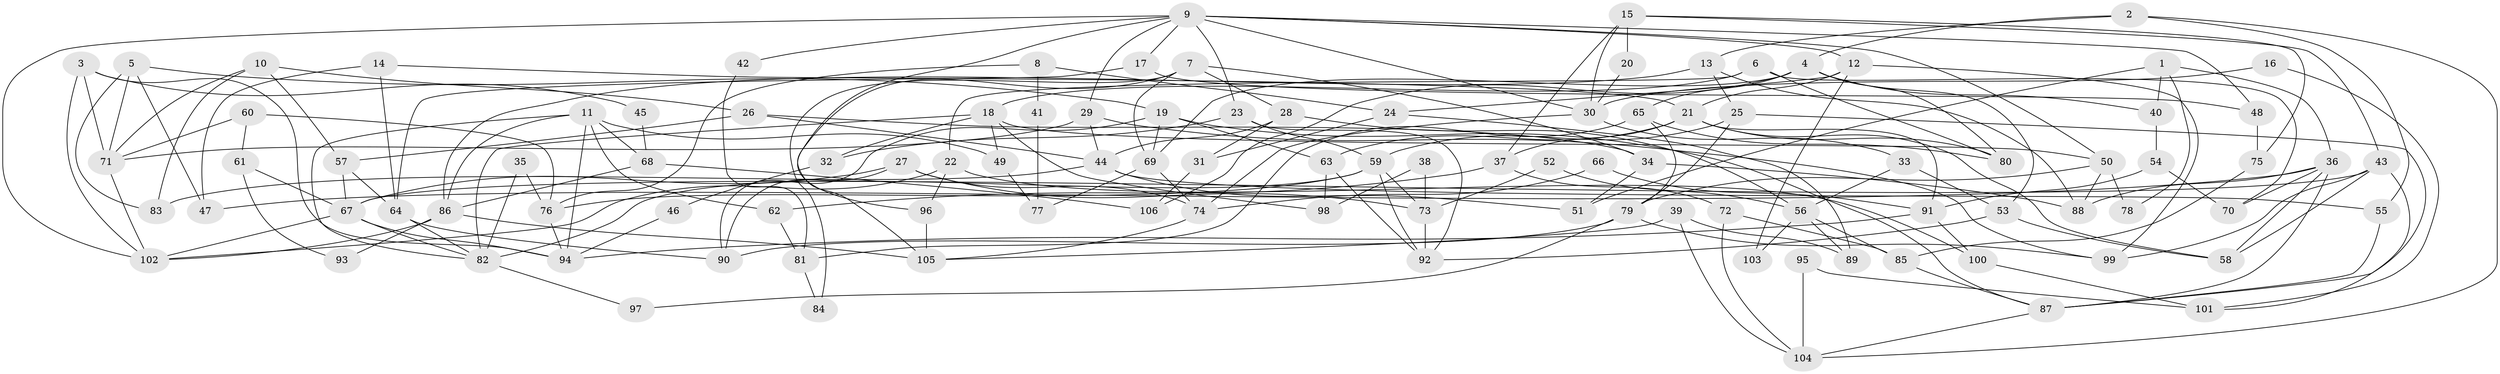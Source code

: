 // Generated by graph-tools (version 1.1) at 2025/50/03/09/25 03:50:13]
// undirected, 106 vertices, 212 edges
graph export_dot {
graph [start="1"]
  node [color=gray90,style=filled];
  1;
  2;
  3;
  4;
  5;
  6;
  7;
  8;
  9;
  10;
  11;
  12;
  13;
  14;
  15;
  16;
  17;
  18;
  19;
  20;
  21;
  22;
  23;
  24;
  25;
  26;
  27;
  28;
  29;
  30;
  31;
  32;
  33;
  34;
  35;
  36;
  37;
  38;
  39;
  40;
  41;
  42;
  43;
  44;
  45;
  46;
  47;
  48;
  49;
  50;
  51;
  52;
  53;
  54;
  55;
  56;
  57;
  58;
  59;
  60;
  61;
  62;
  63;
  64;
  65;
  66;
  67;
  68;
  69;
  70;
  71;
  72;
  73;
  74;
  75;
  76;
  77;
  78;
  79;
  80;
  81;
  82;
  83;
  84;
  85;
  86;
  87;
  88;
  89;
  90;
  91;
  92;
  93;
  94;
  95;
  96;
  97;
  98;
  99;
  100;
  101;
  102;
  103;
  104;
  105;
  106;
  1 -- 36;
  1 -- 51;
  1 -- 40;
  1 -- 78;
  2 -- 4;
  2 -- 13;
  2 -- 55;
  2 -- 104;
  3 -- 94;
  3 -- 102;
  3 -- 45;
  3 -- 71;
  4 -- 69;
  4 -- 80;
  4 -- 40;
  4 -- 53;
  4 -- 65;
  4 -- 106;
  5 -- 19;
  5 -- 71;
  5 -- 47;
  5 -- 83;
  6 -- 80;
  6 -- 18;
  6 -- 22;
  6 -- 70;
  7 -- 34;
  7 -- 105;
  7 -- 28;
  7 -- 69;
  7 -- 84;
  8 -- 76;
  8 -- 24;
  8 -- 41;
  9 -- 23;
  9 -- 12;
  9 -- 17;
  9 -- 29;
  9 -- 30;
  9 -- 42;
  9 -- 48;
  9 -- 50;
  9 -- 96;
  9 -- 102;
  10 -- 71;
  10 -- 57;
  10 -- 26;
  10 -- 83;
  11 -- 68;
  11 -- 82;
  11 -- 49;
  11 -- 62;
  11 -- 86;
  11 -- 94;
  12 -- 21;
  12 -- 99;
  12 -- 24;
  12 -- 103;
  13 -- 86;
  13 -- 88;
  13 -- 25;
  14 -- 21;
  14 -- 64;
  14 -- 47;
  15 -- 30;
  15 -- 43;
  15 -- 20;
  15 -- 37;
  15 -- 75;
  16 -- 101;
  16 -- 30;
  17 -- 64;
  17 -- 48;
  18 -- 82;
  18 -- 50;
  18 -- 32;
  18 -- 49;
  18 -- 98;
  19 -- 87;
  19 -- 90;
  19 -- 63;
  19 -- 69;
  20 -- 30;
  21 -- 91;
  21 -- 63;
  21 -- 37;
  21 -- 58;
  21 -- 80;
  22 -- 102;
  22 -- 96;
  22 -- 100;
  23 -- 59;
  23 -- 92;
  23 -- 32;
  24 -- 89;
  24 -- 31;
  25 -- 87;
  25 -- 59;
  25 -- 79;
  26 -- 44;
  26 -- 34;
  26 -- 57;
  27 -- 74;
  27 -- 73;
  27 -- 67;
  27 -- 90;
  28 -- 44;
  28 -- 31;
  28 -- 56;
  29 -- 44;
  29 -- 71;
  29 -- 99;
  30 -- 74;
  30 -- 33;
  31 -- 106;
  32 -- 46;
  33 -- 53;
  33 -- 56;
  34 -- 88;
  34 -- 51;
  35 -- 82;
  35 -- 76;
  36 -- 87;
  36 -- 47;
  36 -- 58;
  36 -- 70;
  36 -- 88;
  37 -- 62;
  37 -- 72;
  38 -- 73;
  38 -- 98;
  39 -- 105;
  39 -- 104;
  39 -- 89;
  40 -- 54;
  41 -- 77;
  42 -- 81;
  43 -- 58;
  43 -- 67;
  43 -- 99;
  43 -- 101;
  44 -- 83;
  44 -- 55;
  44 -- 51;
  45 -- 68;
  46 -- 94;
  48 -- 75;
  49 -- 77;
  50 -- 79;
  50 -- 78;
  50 -- 88;
  52 -- 73;
  52 -- 56;
  53 -- 58;
  53 -- 92;
  54 -- 70;
  54 -- 91;
  55 -- 87;
  56 -- 85;
  56 -- 89;
  56 -- 103;
  57 -- 67;
  57 -- 64;
  59 -- 82;
  59 -- 73;
  59 -- 76;
  59 -- 92;
  60 -- 76;
  60 -- 71;
  60 -- 61;
  61 -- 67;
  61 -- 93;
  62 -- 81;
  63 -- 92;
  63 -- 98;
  64 -- 90;
  64 -- 82;
  65 -- 79;
  65 -- 80;
  65 -- 81;
  66 -- 91;
  66 -- 74;
  67 -- 102;
  67 -- 82;
  67 -- 94;
  68 -- 86;
  68 -- 106;
  69 -- 74;
  69 -- 77;
  71 -- 102;
  72 -- 85;
  72 -- 104;
  73 -- 92;
  74 -- 105;
  75 -- 85;
  76 -- 94;
  79 -- 99;
  79 -- 90;
  79 -- 97;
  81 -- 84;
  82 -- 97;
  85 -- 87;
  86 -- 102;
  86 -- 93;
  86 -- 105;
  87 -- 104;
  91 -- 94;
  91 -- 100;
  95 -- 101;
  95 -- 104;
  96 -- 105;
  100 -- 101;
}
